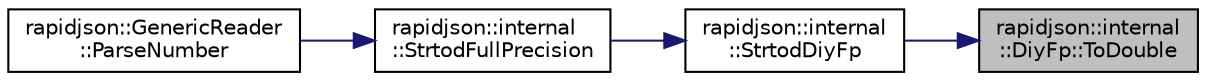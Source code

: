digraph "rapidjson::internal::DiyFp::ToDouble"
{
 // INTERACTIVE_SVG=YES
 // LATEX_PDF_SIZE
  edge [fontname="Helvetica",fontsize="10",labelfontname="Helvetica",labelfontsize="10"];
  node [fontname="Helvetica",fontsize="10",shape=record];
  rankdir="RL";
  Node31 [label="rapidjson::internal\l::DiyFp::ToDouble",height=0.2,width=0.4,color="black", fillcolor="grey75", style="filled", fontcolor="black",tooltip=" "];
  Node31 -> Node32 [dir="back",color="midnightblue",fontsize="10",style="solid",fontname="Helvetica"];
  Node32 [label="rapidjson::internal\l::StrtodDiyFp",height=0.2,width=0.4,color="black", fillcolor="white", style="filled",URL="$namespacerapidjson_1_1internal.html#a2005b2ac382e70120987b7889476d01f",tooltip=" "];
  Node32 -> Node33 [dir="back",color="midnightblue",fontsize="10",style="solid",fontname="Helvetica"];
  Node33 [label="rapidjson::internal\l::StrtodFullPrecision",height=0.2,width=0.4,color="black", fillcolor="white", style="filled",URL="$namespacerapidjson_1_1internal.html#afdec628bd595f8aca4ff74ec9e3c88f2",tooltip=" "];
  Node33 -> Node34 [dir="back",color="midnightblue",fontsize="10",style="solid",fontname="Helvetica"];
  Node34 [label="rapidjson::GenericReader\l::ParseNumber",height=0.2,width=0.4,color="black", fillcolor="white", style="filled",URL="$classrapidjson_1_1_generic_reader.html#a1f7c934e3dad52ecdbd451fb39bb2db6",tooltip=" "];
}
